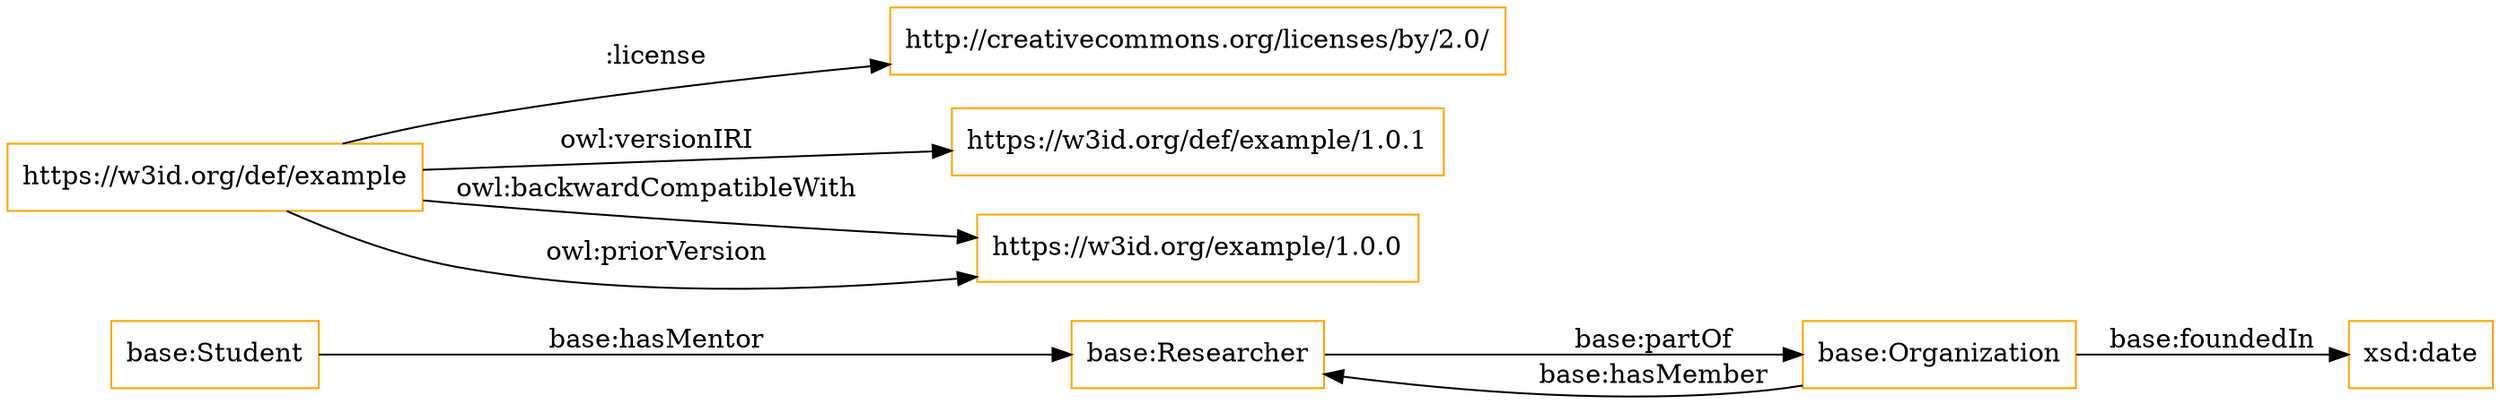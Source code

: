 digraph ar2dtool_diagram { 
rankdir=LR;
size="1501"
node [shape = rectangle, color="orange"]; "base:Student" "base:Organization" "base:Researcher" ; /*classes style*/
	"https://w3id.org/def/example" -> "http://creativecommons.org/licenses/by/2.0/" [ label = ":license" ];
	"https://w3id.org/def/example" -> "https://w3id.org/def/example/1.0.1" [ label = "owl:versionIRI" ];
	"https://w3id.org/def/example" -> "https://w3id.org/example/1.0.0" [ label = "owl:backwardCompatibleWith" ];
	"https://w3id.org/def/example" -> "https://w3id.org/example/1.0.0" [ label = "owl:priorVersion" ];
	"base:Organization" -> "xsd:date" [ label = "base:foundedIn" ];
	"base:Student" -> "base:Researcher" [ label = "base:hasMentor" ];
	"base:Researcher" -> "base:Organization" [ label = "base:partOf" ];
	"base:Organization" -> "base:Researcher" [ label = "base:hasMember" ];

}
